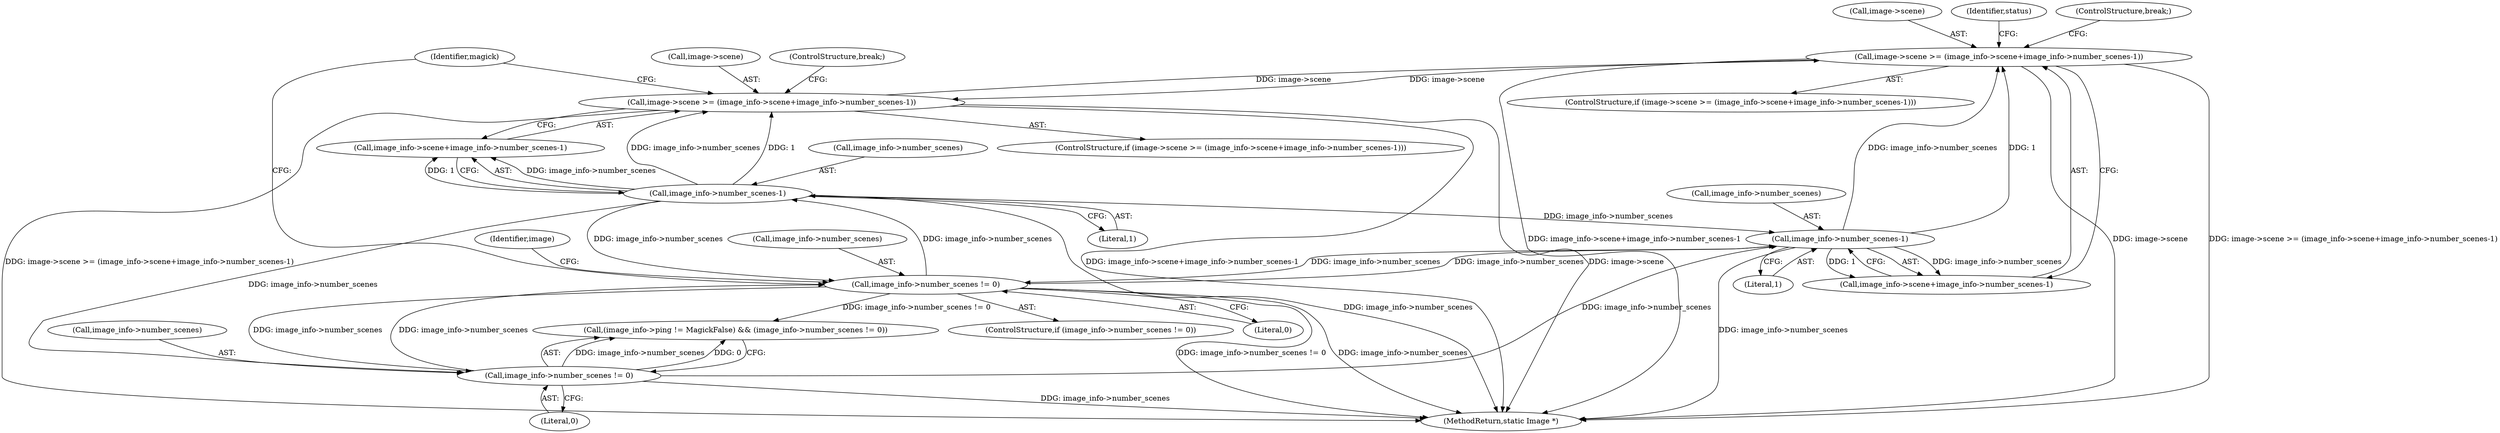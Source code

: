 digraph "0_ImageMagick_f6e9d0d9955e85bdd7540b251cd50d598dacc5e6_3@pointer" {
"1001683" [label="(Call,image->scene >= (image_info->scene+image_info->number_scenes-1))"];
"1003558" [label="(Call,image->scene >= (image_info->scene+image_info->number_scenes-1))"];
"1001683" [label="(Call,image->scene >= (image_info->scene+image_info->number_scenes-1))"];
"1001691" [label="(Call,image_info->number_scenes-1)"];
"1001677" [label="(Call,image_info->number_scenes != 0)"];
"1003566" [label="(Call,image_info->number_scenes-1)"];
"1003552" [label="(Call,image_info->number_scenes != 0)"];
"1003666" [label="(MethodReturn,static Image *)"];
"1003553" [label="(Call,image_info->number_scenes)"];
"1003560" [label="(Identifier,image)"];
"1001684" [label="(Call,image->scene)"];
"1003562" [label="(Call,image_info->scene+image_info->number_scenes-1)"];
"1003551" [label="(ControlStructure,if (image_info->number_scenes != 0))"];
"1001682" [label="(ControlStructure,if (image->scene >= (image_info->scene+image_info->number_scenes-1)))"];
"1003556" [label="(Literal,0)"];
"1001691" [label="(Call,image_info->number_scenes-1)"];
"1003559" [label="(Call,image->scene)"];
"1001692" [label="(Call,image_info->number_scenes)"];
"1003571" [label="(ControlStructure,break;)"];
"1003552" [label="(Call,image_info->number_scenes != 0)"];
"1001698" [label="(Identifier,status)"];
"1003557" [label="(ControlStructure,if (image->scene >= (image_info->scene+image_info->number_scenes-1)))"];
"1001696" [label="(ControlStructure,break;)"];
"1003574" [label="(Identifier,magick)"];
"1001671" [label="(Call,(image_info->ping != MagickFalse) && (image_info->number_scenes != 0))"];
"1001681" [label="(Literal,0)"];
"1003558" [label="(Call,image->scene >= (image_info->scene+image_info->number_scenes-1))"];
"1001677" [label="(Call,image_info->number_scenes != 0)"];
"1001683" [label="(Call,image->scene >= (image_info->scene+image_info->number_scenes-1))"];
"1001687" [label="(Call,image_info->scene+image_info->number_scenes-1)"];
"1003566" [label="(Call,image_info->number_scenes-1)"];
"1001678" [label="(Call,image_info->number_scenes)"];
"1001695" [label="(Literal,1)"];
"1003567" [label="(Call,image_info->number_scenes)"];
"1003570" [label="(Literal,1)"];
"1001683" -> "1001682"  [label="AST: "];
"1001683" -> "1001687"  [label="CFG: "];
"1001684" -> "1001683"  [label="AST: "];
"1001687" -> "1001683"  [label="AST: "];
"1001696" -> "1001683"  [label="CFG: "];
"1001698" -> "1001683"  [label="CFG: "];
"1001683" -> "1003666"  [label="DDG: image->scene"];
"1001683" -> "1003666"  [label="DDG: image->scene >= (image_info->scene+image_info->number_scenes-1)"];
"1001683" -> "1003666"  [label="DDG: image_info->scene+image_info->number_scenes-1"];
"1003558" -> "1001683"  [label="DDG: image->scene"];
"1001691" -> "1001683"  [label="DDG: image_info->number_scenes"];
"1001691" -> "1001683"  [label="DDG: 1"];
"1001683" -> "1003558"  [label="DDG: image->scene"];
"1003558" -> "1003557"  [label="AST: "];
"1003558" -> "1003562"  [label="CFG: "];
"1003559" -> "1003558"  [label="AST: "];
"1003562" -> "1003558"  [label="AST: "];
"1003571" -> "1003558"  [label="CFG: "];
"1003574" -> "1003558"  [label="CFG: "];
"1003558" -> "1003666"  [label="DDG: image_info->scene+image_info->number_scenes-1"];
"1003558" -> "1003666"  [label="DDG: image->scene"];
"1003558" -> "1003666"  [label="DDG: image->scene >= (image_info->scene+image_info->number_scenes-1)"];
"1003566" -> "1003558"  [label="DDG: image_info->number_scenes"];
"1003566" -> "1003558"  [label="DDG: 1"];
"1001691" -> "1001687"  [label="AST: "];
"1001691" -> "1001695"  [label="CFG: "];
"1001692" -> "1001691"  [label="AST: "];
"1001695" -> "1001691"  [label="AST: "];
"1001687" -> "1001691"  [label="CFG: "];
"1001691" -> "1003666"  [label="DDG: image_info->number_scenes"];
"1001691" -> "1001687"  [label="DDG: image_info->number_scenes"];
"1001691" -> "1001687"  [label="DDG: 1"];
"1001677" -> "1001691"  [label="DDG: image_info->number_scenes"];
"1003566" -> "1001691"  [label="DDG: image_info->number_scenes"];
"1003552" -> "1001691"  [label="DDG: image_info->number_scenes"];
"1001691" -> "1003552"  [label="DDG: image_info->number_scenes"];
"1001677" -> "1001671"  [label="AST: "];
"1001677" -> "1001681"  [label="CFG: "];
"1001678" -> "1001677"  [label="AST: "];
"1001681" -> "1001677"  [label="AST: "];
"1001671" -> "1001677"  [label="CFG: "];
"1001677" -> "1003666"  [label="DDG: image_info->number_scenes"];
"1001677" -> "1001671"  [label="DDG: image_info->number_scenes"];
"1001677" -> "1001671"  [label="DDG: 0"];
"1003566" -> "1001677"  [label="DDG: image_info->number_scenes"];
"1003552" -> "1001677"  [label="DDG: image_info->number_scenes"];
"1001677" -> "1003552"  [label="DDG: image_info->number_scenes"];
"1003566" -> "1003562"  [label="AST: "];
"1003566" -> "1003570"  [label="CFG: "];
"1003567" -> "1003566"  [label="AST: "];
"1003570" -> "1003566"  [label="AST: "];
"1003562" -> "1003566"  [label="CFG: "];
"1003566" -> "1003666"  [label="DDG: image_info->number_scenes"];
"1003566" -> "1003552"  [label="DDG: image_info->number_scenes"];
"1003566" -> "1003562"  [label="DDG: image_info->number_scenes"];
"1003566" -> "1003562"  [label="DDG: 1"];
"1003552" -> "1003566"  [label="DDG: image_info->number_scenes"];
"1003552" -> "1003551"  [label="AST: "];
"1003552" -> "1003556"  [label="CFG: "];
"1003553" -> "1003552"  [label="AST: "];
"1003556" -> "1003552"  [label="AST: "];
"1003560" -> "1003552"  [label="CFG: "];
"1003574" -> "1003552"  [label="CFG: "];
"1003552" -> "1003666"  [label="DDG: image_info->number_scenes != 0"];
"1003552" -> "1003666"  [label="DDG: image_info->number_scenes"];
"1003552" -> "1001671"  [label="DDG: image_info->number_scenes != 0"];
}
